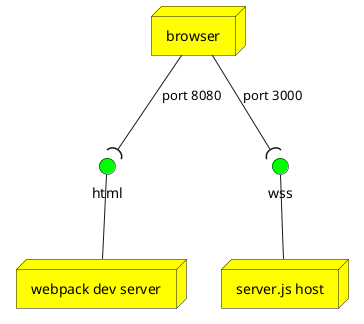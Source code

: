 @startuml
node "webpack dev server" as client
node "server.js host" as server
node "browser"

interface html
interface wss

wss -down- server
html -down- client

browser --( wss: port 3000
browser --( html: port 8080
skinparam {
  nodeBackgroundColor yellow
  arrowColor black
  interfaceBackgroundColor lime
  interfaceBorderColor black
}
@enduml